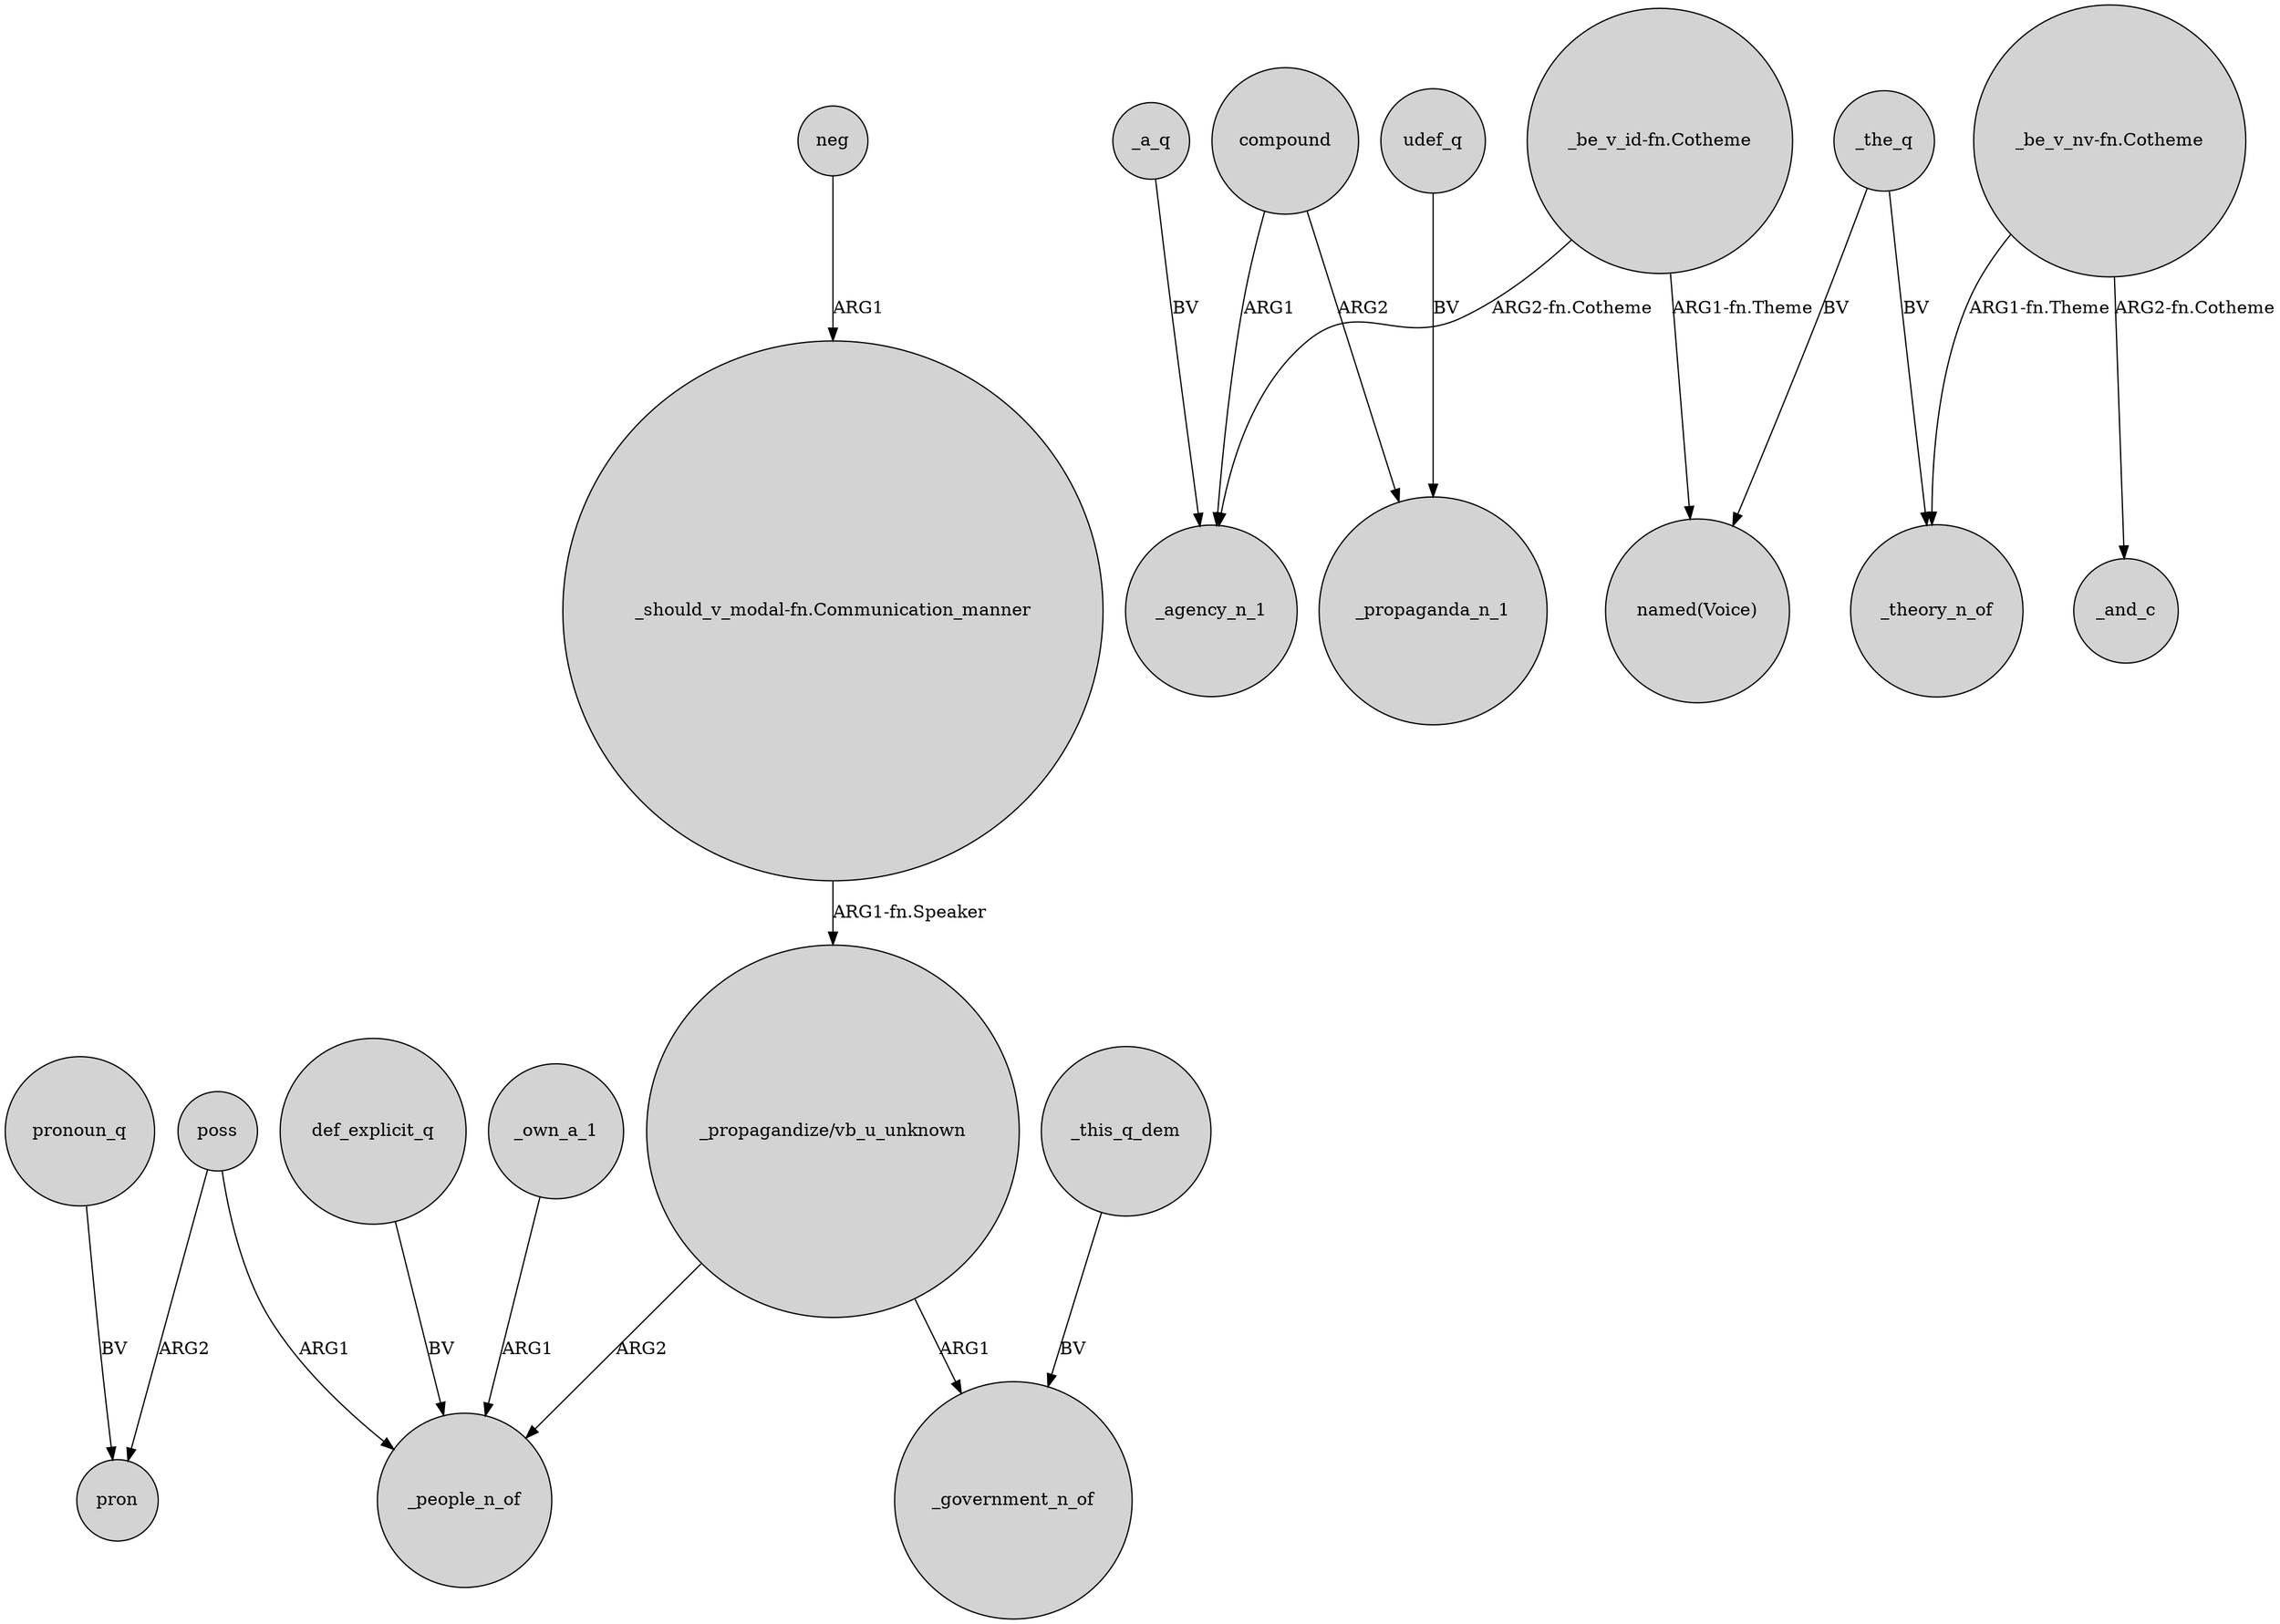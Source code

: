 digraph {
	node [shape=circle style=filled]
	"_propagandize/vb_u_unknown" -> _people_n_of [label=ARG2]
	compound -> _agency_n_1 [label=ARG1]
	"_be_v_nv-fn.Cotheme" -> _and_c [label="ARG2-fn.Cotheme"]
	_the_q -> "named(Voice)" [label=BV]
	poss -> _people_n_of [label=ARG1]
	"_be_v_nv-fn.Cotheme" -> _theory_n_of [label="ARG1-fn.Theme"]
	def_explicit_q -> _people_n_of [label=BV]
	"_be_v_id-fn.Cotheme" -> _agency_n_1 [label="ARG2-fn.Cotheme"]
	pronoun_q -> pron [label=BV]
	_a_q -> _agency_n_1 [label=BV]
	poss -> pron [label=ARG2]
	udef_q -> _propaganda_n_1 [label=BV]
	_this_q_dem -> _government_n_of [label=BV]
	compound -> _propaganda_n_1 [label=ARG2]
	"_should_v_modal-fn.Communication_manner" -> "_propagandize/vb_u_unknown" [label="ARG1-fn.Speaker"]
	neg -> "_should_v_modal-fn.Communication_manner" [label=ARG1]
	_the_q -> _theory_n_of [label=BV]
	_own_a_1 -> _people_n_of [label=ARG1]
	"_propagandize/vb_u_unknown" -> _government_n_of [label=ARG1]
	"_be_v_id-fn.Cotheme" -> "named(Voice)" [label="ARG1-fn.Theme"]
}
